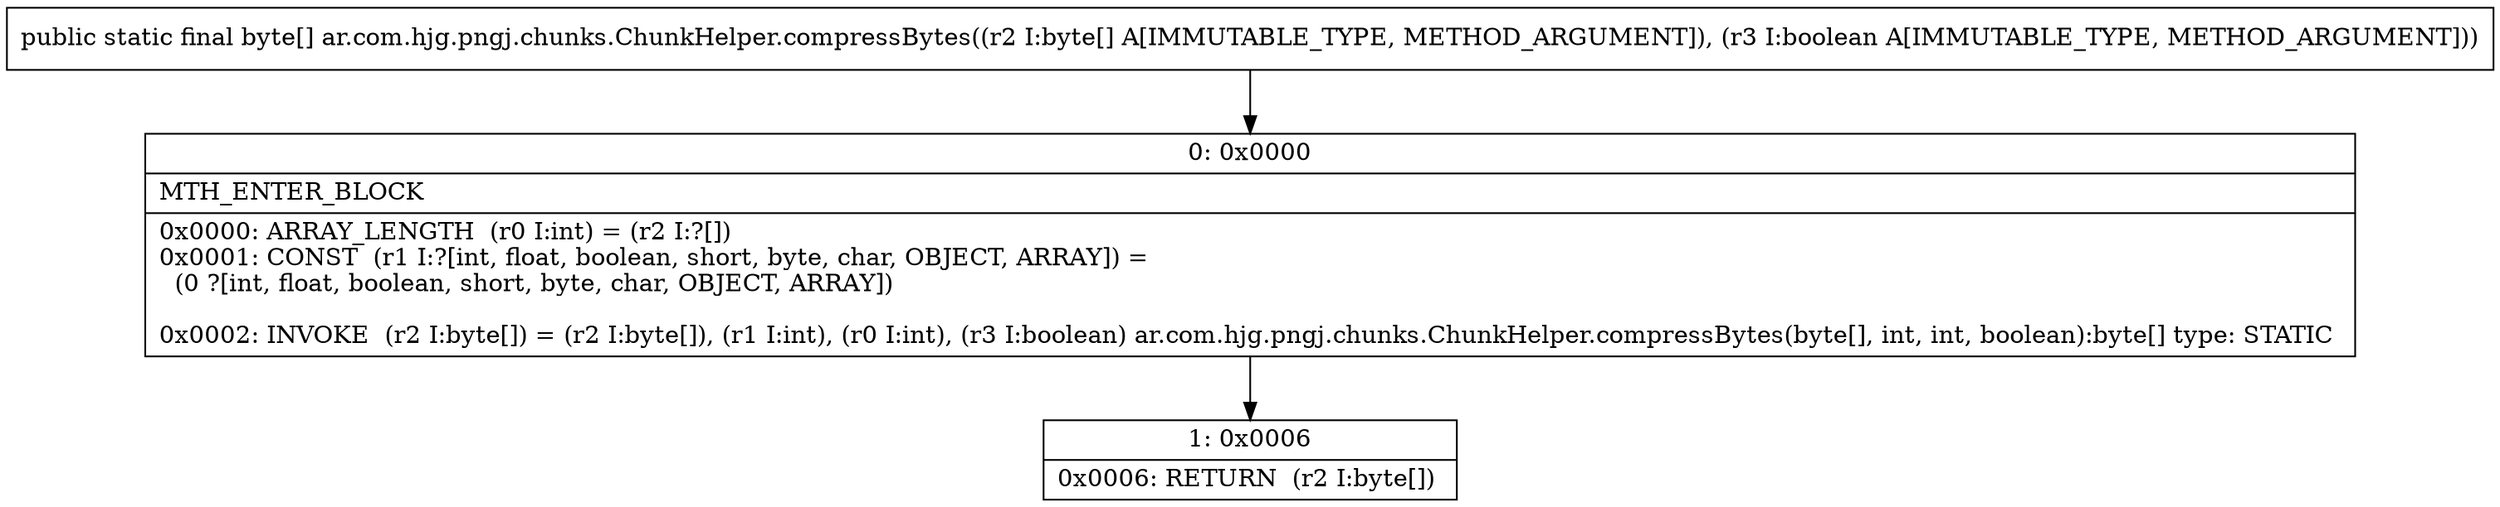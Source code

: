 digraph "CFG forar.com.hjg.pngj.chunks.ChunkHelper.compressBytes([BZ)[B" {
Node_0 [shape=record,label="{0\:\ 0x0000|MTH_ENTER_BLOCK\l|0x0000: ARRAY_LENGTH  (r0 I:int) = (r2 I:?[]) \l0x0001: CONST  (r1 I:?[int, float, boolean, short, byte, char, OBJECT, ARRAY]) = \l  (0 ?[int, float, boolean, short, byte, char, OBJECT, ARRAY])\l \l0x0002: INVOKE  (r2 I:byte[]) = (r2 I:byte[]), (r1 I:int), (r0 I:int), (r3 I:boolean) ar.com.hjg.pngj.chunks.ChunkHelper.compressBytes(byte[], int, int, boolean):byte[] type: STATIC \l}"];
Node_1 [shape=record,label="{1\:\ 0x0006|0x0006: RETURN  (r2 I:byte[]) \l}"];
MethodNode[shape=record,label="{public static final byte[] ar.com.hjg.pngj.chunks.ChunkHelper.compressBytes((r2 I:byte[] A[IMMUTABLE_TYPE, METHOD_ARGUMENT]), (r3 I:boolean A[IMMUTABLE_TYPE, METHOD_ARGUMENT])) }"];
MethodNode -> Node_0;
Node_0 -> Node_1;
}

